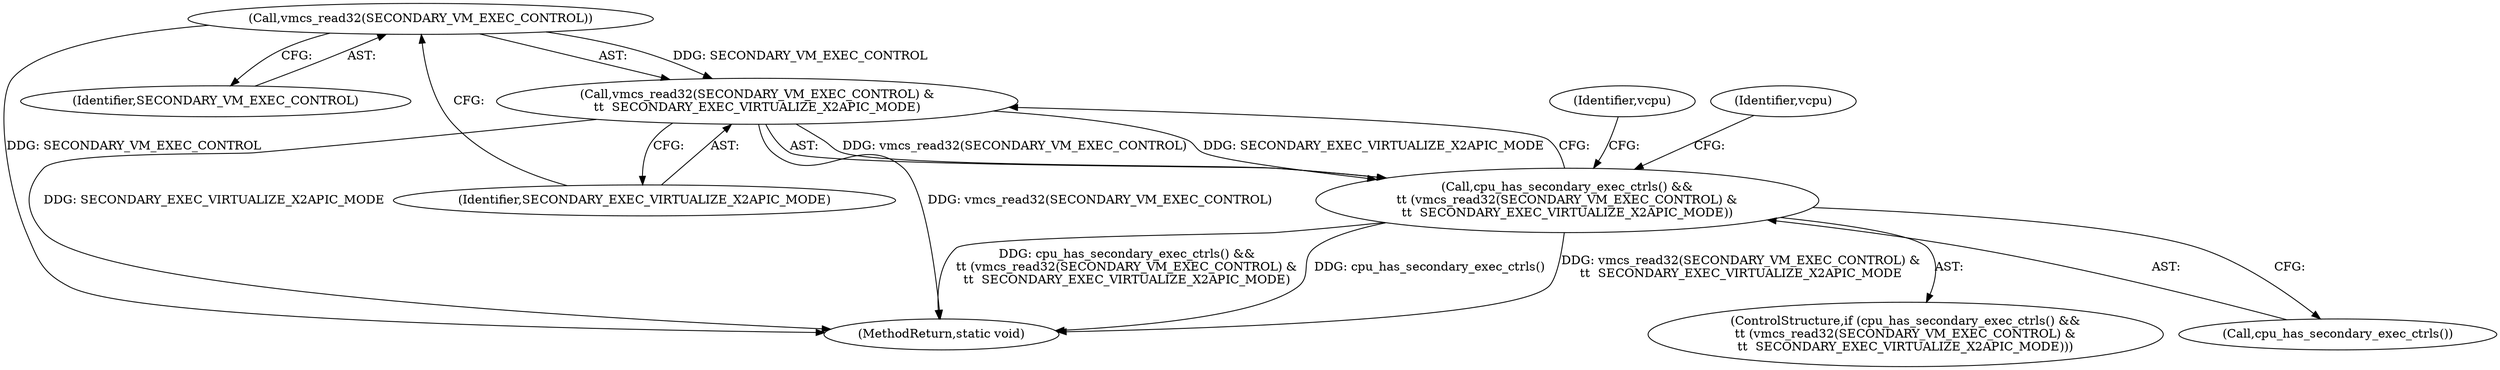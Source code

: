 digraph "0_linux_3ce424e45411cf5a13105e0386b6ecf6eeb4f66f_1@API" {
"1000115" [label="(Call,vmcs_read32(SECONDARY_VM_EXEC_CONTROL))"];
"1000114" [label="(Call,vmcs_read32(SECONDARY_VM_EXEC_CONTROL) &\n\t\t  SECONDARY_EXEC_VIRTUALIZE_X2APIC_MODE)"];
"1000112" [label="(Call,cpu_has_secondary_exec_ctrls() &&\n\t\t (vmcs_read32(SECONDARY_VM_EXEC_CONTROL) &\n\t\t  SECONDARY_EXEC_VIRTUALIZE_X2APIC_MODE))"];
"1000116" [label="(Identifier,SECONDARY_VM_EXEC_CONTROL)"];
"1000115" [label="(Call,vmcs_read32(SECONDARY_VM_EXEC_CONTROL))"];
"1000112" [label="(Call,cpu_has_secondary_exec_ctrls() &&\n\t\t (vmcs_read32(SECONDARY_VM_EXEC_CONTROL) &\n\t\t  SECONDARY_EXEC_VIRTUALIZE_X2APIC_MODE))"];
"1000111" [label="(ControlStructure,if (cpu_has_secondary_exec_ctrls() &&\n\t\t (vmcs_read32(SECONDARY_VM_EXEC_CONTROL) &\n\t\t  SECONDARY_EXEC_VIRTUALIZE_X2APIC_MODE)))"];
"1000117" [label="(Identifier,SECONDARY_EXEC_VIRTUALIZE_X2APIC_MODE)"];
"1000133" [label="(Identifier,vcpu)"];
"1000113" [label="(Call,cpu_has_secondary_exec_ctrls())"];
"1000145" [label="(MethodReturn,static void)"];
"1000121" [label="(Identifier,vcpu)"];
"1000114" [label="(Call,vmcs_read32(SECONDARY_VM_EXEC_CONTROL) &\n\t\t  SECONDARY_EXEC_VIRTUALIZE_X2APIC_MODE)"];
"1000115" -> "1000114"  [label="AST: "];
"1000115" -> "1000116"  [label="CFG: "];
"1000116" -> "1000115"  [label="AST: "];
"1000117" -> "1000115"  [label="CFG: "];
"1000115" -> "1000145"  [label="DDG: SECONDARY_VM_EXEC_CONTROL"];
"1000115" -> "1000114"  [label="DDG: SECONDARY_VM_EXEC_CONTROL"];
"1000114" -> "1000112"  [label="AST: "];
"1000114" -> "1000117"  [label="CFG: "];
"1000117" -> "1000114"  [label="AST: "];
"1000112" -> "1000114"  [label="CFG: "];
"1000114" -> "1000145"  [label="DDG: SECONDARY_EXEC_VIRTUALIZE_X2APIC_MODE"];
"1000114" -> "1000145"  [label="DDG: vmcs_read32(SECONDARY_VM_EXEC_CONTROL)"];
"1000114" -> "1000112"  [label="DDG: vmcs_read32(SECONDARY_VM_EXEC_CONTROL)"];
"1000114" -> "1000112"  [label="DDG: SECONDARY_EXEC_VIRTUALIZE_X2APIC_MODE"];
"1000112" -> "1000111"  [label="AST: "];
"1000112" -> "1000113"  [label="CFG: "];
"1000113" -> "1000112"  [label="AST: "];
"1000121" -> "1000112"  [label="CFG: "];
"1000133" -> "1000112"  [label="CFG: "];
"1000112" -> "1000145"  [label="DDG: vmcs_read32(SECONDARY_VM_EXEC_CONTROL) &\n\t\t  SECONDARY_EXEC_VIRTUALIZE_X2APIC_MODE"];
"1000112" -> "1000145"  [label="DDG: cpu_has_secondary_exec_ctrls() &&\n\t\t (vmcs_read32(SECONDARY_VM_EXEC_CONTROL) &\n\t\t  SECONDARY_EXEC_VIRTUALIZE_X2APIC_MODE)"];
"1000112" -> "1000145"  [label="DDG: cpu_has_secondary_exec_ctrls()"];
}
